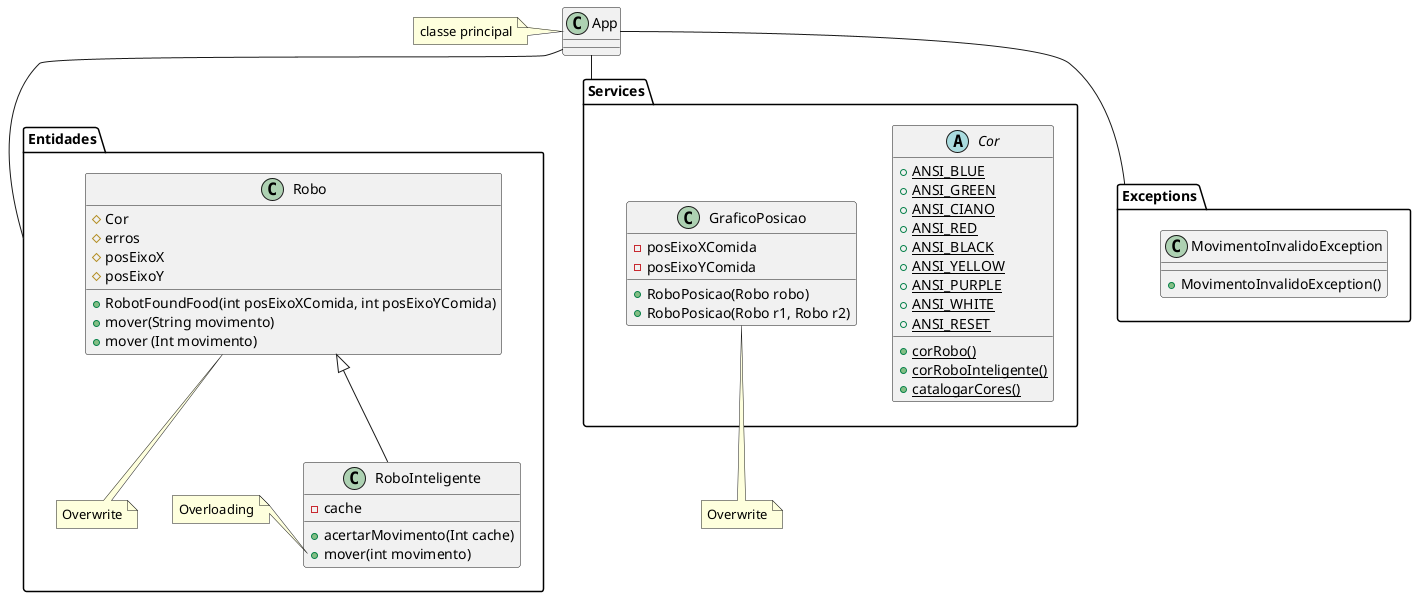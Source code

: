 @startuml 'Diagram'

namespace Entidades {
    class Robo {
        # Cor
        # erros
        # posEixoX
        # posEixoY
        + RobotFoundFood(int posEixoXComida, int posEixoYComida)
        + mover(String movimento)
        + mover (Int movimento)
        
    
    }
    note bottom: Overwrite
    Robo <|-- RoboInteligente

    class RoboInteligente{
        - cache
        + acertarMovimento(Int cache)
        + mover(int movimento)
    }
    note left of RoboInteligente::mover 
    Overloading
    end note
}

namespace Services {
    abstract class Cor{
        {static}+ANSI_BLUE
        {static}+ANSI_GREEN
        {static}+ANSI_CIANO
        {static}+ANSI_RED
        {static}+ANSI_BLACK
        {static}+ANSI_YELLOW
        {static}+ANSI_PURPLE
        {static}+ANSI_WHITE
        {static}+ANSI_RESET
        {static}+corRobo()
        {static}+corRoboInteligente()
        {static}+catalogarCores() 
    }
    class GraficoPosicao{
        - posEixoXComida
        - posEixoYComida
        + RoboPosicao(Robo robo)
        + RoboPosicao(Robo r1, Robo r2)
    }
}
    note bottom: Overwrite

namespace Exceptions{

    class MovimentoInvalidoException{
    + MovimentoInvalidoException()
    }
}

class App
    note left: classe principal

App--Entidades
App--Exceptions
App--Services


@enduml